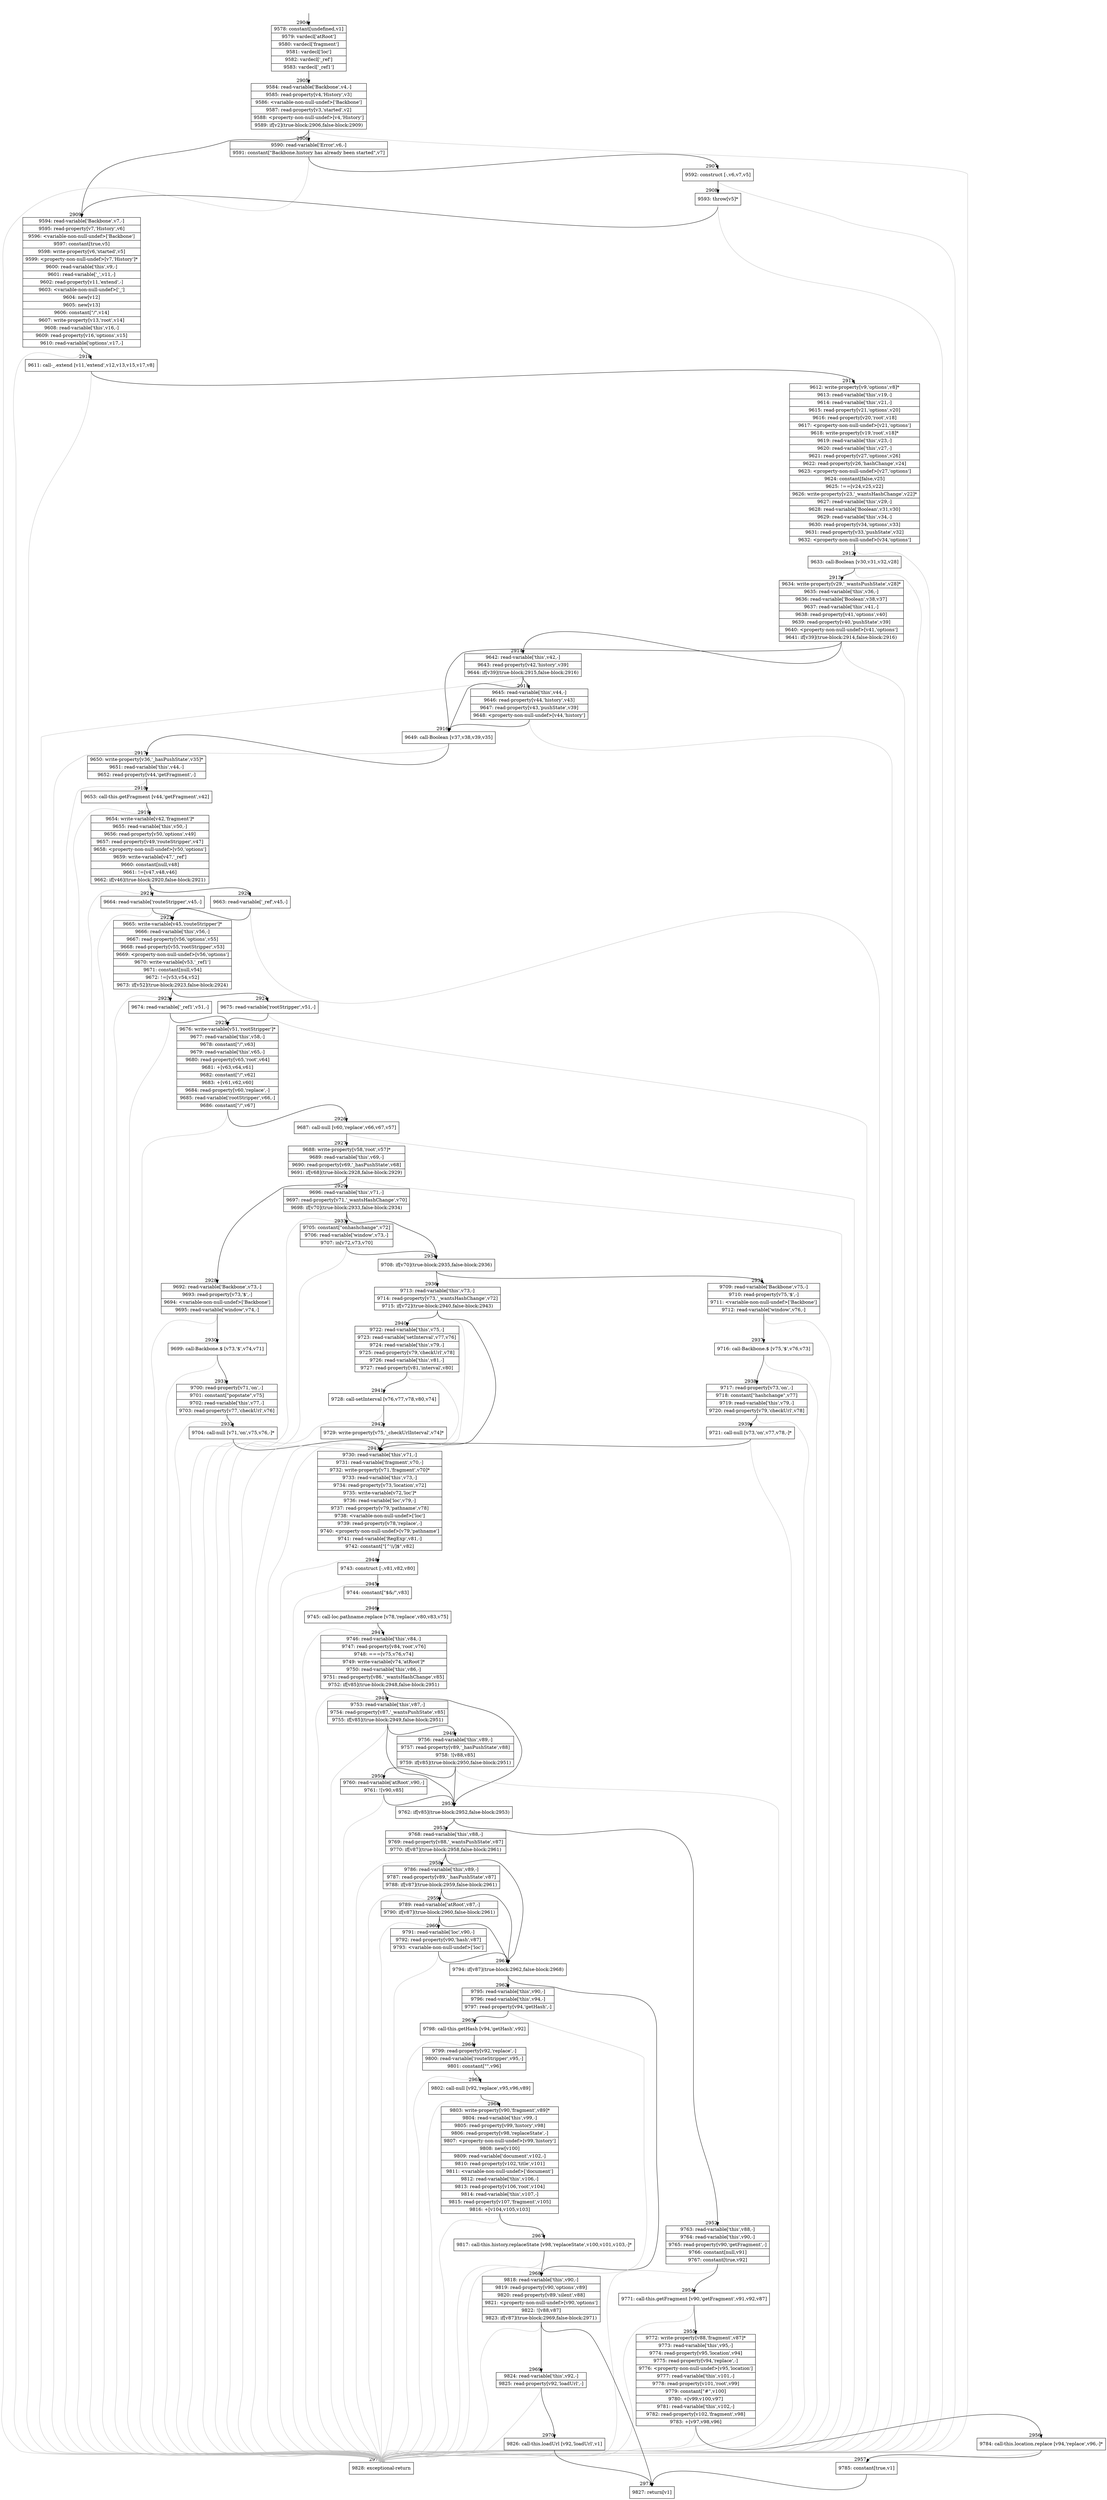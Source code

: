 digraph {
rankdir="TD"
BB_entry229[shape=none,label=""];
BB_entry229 -> BB2904 [tailport=s, headport=n, headlabel="    2904"]
BB2904 [shape=record label="{9578: constant[undefined,v1]|9579: vardecl['atRoot']|9580: vardecl['fragment']|9581: vardecl['loc']|9582: vardecl['_ref']|9583: vardecl['_ref1']}" ] 
BB2904 -> BB2905 [tailport=s, headport=n, headlabel="      2905"]
BB2905 [shape=record label="{9584: read-variable['Backbone',v4,-]|9585: read-property[v4,'History',v3]|9586: \<variable-non-null-undef\>['Backbone']|9587: read-property[v3,'started',v2]|9588: \<property-non-null-undef\>[v4,'History']|9589: if[v2](true-block:2906,false-block:2909)}" ] 
BB2905 -> BB2906 [tailport=s, headport=n, headlabel="      2906"]
BB2905 -> BB2909 [tailport=s, headport=n, headlabel="      2909"]
BB2905 -> BB2972 [tailport=s, headport=n, color=gray, headlabel="      2972"]
BB2906 [shape=record label="{9590: read-variable['Error',v6,-]|9591: constant[\"Backbone.history has already been started\",v7]}" ] 
BB2906 -> BB2907 [tailport=s, headport=n, headlabel="      2907"]
BB2906 -> BB2972 [tailport=s, headport=n, color=gray]
BB2907 [shape=record label="{9592: construct [-,v6,v7,v5]}" ] 
BB2907 -> BB2908 [tailport=s, headport=n, headlabel="      2908"]
BB2907 -> BB2972 [tailport=s, headport=n, color=gray]
BB2908 [shape=record label="{9593: throw[v5]*}" ] 
BB2908 -> BB2909 [tailport=s, headport=n]
BB2908 -> BB2972 [tailport=s, headport=n, color=gray]
BB2909 [shape=record label="{9594: read-variable['Backbone',v7,-]|9595: read-property[v7,'History',v6]|9596: \<variable-non-null-undef\>['Backbone']|9597: constant[true,v5]|9598: write-property[v6,'started',v5]|9599: \<property-non-null-undef\>[v7,'History']*|9600: read-variable['this',v9,-]|9601: read-variable['_',v11,-]|9602: read-property[v11,'extend',-]|9603: \<variable-non-null-undef\>['_']|9604: new[v12]|9605: new[v13]|9606: constant[\"/\",v14]|9607: write-property[v13,'root',v14]|9608: read-variable['this',v16,-]|9609: read-property[v16,'options',v15]|9610: read-variable['options',v17,-]}" ] 
BB2909 -> BB2910 [tailport=s, headport=n, headlabel="      2910"]
BB2909 -> BB2972 [tailport=s, headport=n, color=gray]
BB2910 [shape=record label="{9611: call-_.extend [v11,'extend',v12,v13,v15,v17,v8]}" ] 
BB2910 -> BB2911 [tailport=s, headport=n, headlabel="      2911"]
BB2910 -> BB2972 [tailport=s, headport=n, color=gray]
BB2911 [shape=record label="{9612: write-property[v9,'options',v8]*|9613: read-variable['this',v19,-]|9614: read-variable['this',v21,-]|9615: read-property[v21,'options',v20]|9616: read-property[v20,'root',v18]|9617: \<property-non-null-undef\>[v21,'options']|9618: write-property[v19,'root',v18]*|9619: read-variable['this',v23,-]|9620: read-variable['this',v27,-]|9621: read-property[v27,'options',v26]|9622: read-property[v26,'hashChange',v24]|9623: \<property-non-null-undef\>[v27,'options']|9624: constant[false,v25]|9625: !==[v24,v25,v22]|9626: write-property[v23,'_wantsHashChange',v22]*|9627: read-variable['this',v29,-]|9628: read-variable['Boolean',v31,v30]|9629: read-variable['this',v34,-]|9630: read-property[v34,'options',v33]|9631: read-property[v33,'pushState',v32]|9632: \<property-non-null-undef\>[v34,'options']}" ] 
BB2911 -> BB2912 [tailport=s, headport=n, headlabel="      2912"]
BB2911 -> BB2972 [tailport=s, headport=n, color=gray]
BB2912 [shape=record label="{9633: call-Boolean [v30,v31,v32,v28]}" ] 
BB2912 -> BB2913 [tailport=s, headport=n, headlabel="      2913"]
BB2912 -> BB2972 [tailport=s, headport=n, color=gray]
BB2913 [shape=record label="{9634: write-property[v29,'_wantsPushState',v28]*|9635: read-variable['this',v36,-]|9636: read-variable['Boolean',v38,v37]|9637: read-variable['this',v41,-]|9638: read-property[v41,'options',v40]|9639: read-property[v40,'pushState',v39]|9640: \<property-non-null-undef\>[v41,'options']|9641: if[v39](true-block:2914,false-block:2916)}" ] 
BB2913 -> BB2916 [tailport=s, headport=n, headlabel="      2916"]
BB2913 -> BB2914 [tailport=s, headport=n, headlabel="      2914"]
BB2913 -> BB2972 [tailport=s, headport=n, color=gray]
BB2914 [shape=record label="{9642: read-variable['this',v42,-]|9643: read-property[v42,'history',v39]|9644: if[v39](true-block:2915,false-block:2916)}" ] 
BB2914 -> BB2916 [tailport=s, headport=n]
BB2914 -> BB2915 [tailport=s, headport=n, headlabel="      2915"]
BB2914 -> BB2972 [tailport=s, headport=n, color=gray]
BB2915 [shape=record label="{9645: read-variable['this',v44,-]|9646: read-property[v44,'history',v43]|9647: read-property[v43,'pushState',v39]|9648: \<property-non-null-undef\>[v44,'history']}" ] 
BB2915 -> BB2916 [tailport=s, headport=n]
BB2915 -> BB2972 [tailport=s, headport=n, color=gray]
BB2916 [shape=record label="{9649: call-Boolean [v37,v38,v39,v35]}" ] 
BB2916 -> BB2917 [tailport=s, headport=n, headlabel="      2917"]
BB2916 -> BB2972 [tailport=s, headport=n, color=gray]
BB2917 [shape=record label="{9650: write-property[v36,'_hasPushState',v35]*|9651: read-variable['this',v44,-]|9652: read-property[v44,'getFragment',-]}" ] 
BB2917 -> BB2918 [tailport=s, headport=n, headlabel="      2918"]
BB2917 -> BB2972 [tailport=s, headport=n, color=gray]
BB2918 [shape=record label="{9653: call-this.getFragment [v44,'getFragment',v42]}" ] 
BB2918 -> BB2919 [tailport=s, headport=n, headlabel="      2919"]
BB2918 -> BB2972 [tailport=s, headport=n, color=gray]
BB2919 [shape=record label="{9654: write-variable[v42,'fragment']*|9655: read-variable['this',v50,-]|9656: read-property[v50,'options',v49]|9657: read-property[v49,'routeStripper',v47]|9658: \<property-non-null-undef\>[v50,'options']|9659: write-variable[v47,'_ref']|9660: constant[null,v48]|9661: !=[v47,v48,v46]|9662: if[v46](true-block:2920,false-block:2921)}" ] 
BB2919 -> BB2920 [tailport=s, headport=n, headlabel="      2920"]
BB2919 -> BB2921 [tailport=s, headport=n, headlabel="      2921"]
BB2919 -> BB2972 [tailport=s, headport=n, color=gray]
BB2920 [shape=record label="{9663: read-variable['_ref',v45,-]}" ] 
BB2920 -> BB2922 [tailport=s, headport=n, headlabel="      2922"]
BB2920 -> BB2972 [tailport=s, headport=n, color=gray]
BB2921 [shape=record label="{9664: read-variable['routeStripper',v45,-]}" ] 
BB2921 -> BB2922 [tailport=s, headport=n]
BB2921 -> BB2972 [tailport=s, headport=n, color=gray]
BB2922 [shape=record label="{9665: write-variable[v45,'routeStripper']*|9666: read-variable['this',v56,-]|9667: read-property[v56,'options',v55]|9668: read-property[v55,'rootStripper',v53]|9669: \<property-non-null-undef\>[v56,'options']|9670: write-variable[v53,'_ref1']|9671: constant[null,v54]|9672: !=[v53,v54,v52]|9673: if[v52](true-block:2923,false-block:2924)}" ] 
BB2922 -> BB2923 [tailport=s, headport=n, headlabel="      2923"]
BB2922 -> BB2924 [tailport=s, headport=n, headlabel="      2924"]
BB2922 -> BB2972 [tailport=s, headport=n, color=gray]
BB2923 [shape=record label="{9674: read-variable['_ref1',v51,-]}" ] 
BB2923 -> BB2925 [tailport=s, headport=n, headlabel="      2925"]
BB2923 -> BB2972 [tailport=s, headport=n, color=gray]
BB2924 [shape=record label="{9675: read-variable['rootStripper',v51,-]}" ] 
BB2924 -> BB2925 [tailport=s, headport=n]
BB2924 -> BB2972 [tailport=s, headport=n, color=gray]
BB2925 [shape=record label="{9676: write-variable[v51,'rootStripper']*|9677: read-variable['this',v58,-]|9678: constant[\"/\",v63]|9679: read-variable['this',v65,-]|9680: read-property[v65,'root',v64]|9681: +[v63,v64,v61]|9682: constant[\"/\",v62]|9683: +[v61,v62,v60]|9684: read-property[v60,'replace',-]|9685: read-variable['rootStripper',v66,-]|9686: constant[\"/\",v67]}" ] 
BB2925 -> BB2926 [tailport=s, headport=n, headlabel="      2926"]
BB2925 -> BB2972 [tailport=s, headport=n, color=gray]
BB2926 [shape=record label="{9687: call-null [v60,'replace',v66,v67,v57]}" ] 
BB2926 -> BB2927 [tailport=s, headport=n, headlabel="      2927"]
BB2926 -> BB2972 [tailport=s, headport=n, color=gray]
BB2927 [shape=record label="{9688: write-property[v58,'root',v57]*|9689: read-variable['this',v69,-]|9690: read-property[v69,'_hasPushState',v68]|9691: if[v68](true-block:2928,false-block:2929)}" ] 
BB2927 -> BB2928 [tailport=s, headport=n, headlabel="      2928"]
BB2927 -> BB2929 [tailport=s, headport=n, headlabel="      2929"]
BB2927 -> BB2972 [tailport=s, headport=n, color=gray]
BB2928 [shape=record label="{9692: read-variable['Backbone',v73,-]|9693: read-property[v73,'$',-]|9694: \<variable-non-null-undef\>['Backbone']|9695: read-variable['window',v74,-]}" ] 
BB2928 -> BB2930 [tailport=s, headport=n, headlabel="      2930"]
BB2928 -> BB2972 [tailport=s, headport=n, color=gray]
BB2929 [shape=record label="{9696: read-variable['this',v71,-]|9697: read-property[v71,'_wantsHashChange',v70]|9698: if[v70](true-block:2933,false-block:2934)}" ] 
BB2929 -> BB2934 [tailport=s, headport=n, headlabel="      2934"]
BB2929 -> BB2933 [tailport=s, headport=n, headlabel="      2933"]
BB2929 -> BB2972 [tailport=s, headport=n, color=gray]
BB2930 [shape=record label="{9699: call-Backbone.$ [v73,'$',v74,v71]}" ] 
BB2930 -> BB2931 [tailport=s, headport=n, headlabel="      2931"]
BB2930 -> BB2972 [tailport=s, headport=n, color=gray]
BB2931 [shape=record label="{9700: read-property[v71,'on',-]|9701: constant[\"popstate\",v75]|9702: read-variable['this',v77,-]|9703: read-property[v77,'checkUrl',v76]}" ] 
BB2931 -> BB2932 [tailport=s, headport=n, headlabel="      2932"]
BB2931 -> BB2972 [tailport=s, headport=n, color=gray]
BB2932 [shape=record label="{9704: call-null [v71,'on',v75,v76,-]*}" ] 
BB2932 -> BB2943 [tailport=s, headport=n, headlabel="      2943"]
BB2932 -> BB2972 [tailport=s, headport=n, color=gray]
BB2933 [shape=record label="{9705: constant[\"onhashchange\",v72]|9706: read-variable['window',v73,-]|9707: in[v72,v73,v70]}" ] 
BB2933 -> BB2934 [tailport=s, headport=n]
BB2933 -> BB2972 [tailport=s, headport=n, color=gray]
BB2934 [shape=record label="{9708: if[v70](true-block:2935,false-block:2936)}" ] 
BB2934 -> BB2935 [tailport=s, headport=n, headlabel="      2935"]
BB2934 -> BB2936 [tailport=s, headport=n, headlabel="      2936"]
BB2935 [shape=record label="{9709: read-variable['Backbone',v75,-]|9710: read-property[v75,'$',-]|9711: \<variable-non-null-undef\>['Backbone']|9712: read-variable['window',v76,-]}" ] 
BB2935 -> BB2937 [tailport=s, headport=n, headlabel="      2937"]
BB2935 -> BB2972 [tailport=s, headport=n, color=gray]
BB2936 [shape=record label="{9713: read-variable['this',v73,-]|9714: read-property[v73,'_wantsHashChange',v72]|9715: if[v72](true-block:2940,false-block:2943)}" ] 
BB2936 -> BB2940 [tailport=s, headport=n, headlabel="      2940"]
BB2936 -> BB2943 [tailport=s, headport=n]
BB2936 -> BB2972 [tailport=s, headport=n, color=gray]
BB2937 [shape=record label="{9716: call-Backbone.$ [v75,'$',v76,v73]}" ] 
BB2937 -> BB2938 [tailport=s, headport=n, headlabel="      2938"]
BB2937 -> BB2972 [tailport=s, headport=n, color=gray]
BB2938 [shape=record label="{9717: read-property[v73,'on',-]|9718: constant[\"hashchange\",v77]|9719: read-variable['this',v79,-]|9720: read-property[v79,'checkUrl',v78]}" ] 
BB2938 -> BB2939 [tailport=s, headport=n, headlabel="      2939"]
BB2938 -> BB2972 [tailport=s, headport=n, color=gray]
BB2939 [shape=record label="{9721: call-null [v73,'on',v77,v78,-]*}" ] 
BB2939 -> BB2943 [tailport=s, headport=n]
BB2939 -> BB2972 [tailport=s, headport=n, color=gray]
BB2940 [shape=record label="{9722: read-variable['this',v75,-]|9723: read-variable['setInterval',v77,v76]|9724: read-variable['this',v79,-]|9725: read-property[v79,'checkUrl',v78]|9726: read-variable['this',v81,-]|9727: read-property[v81,'interval',v80]}" ] 
BB2940 -> BB2941 [tailport=s, headport=n, headlabel="      2941"]
BB2940 -> BB2972 [tailport=s, headport=n, color=gray]
BB2941 [shape=record label="{9728: call-setInterval [v76,v77,v78,v80,v74]}" ] 
BB2941 -> BB2942 [tailport=s, headport=n, headlabel="      2942"]
BB2941 -> BB2972 [tailport=s, headport=n, color=gray]
BB2942 [shape=record label="{9729: write-property[v75,'_checkUrlInterval',v74]*}" ] 
BB2942 -> BB2943 [tailport=s, headport=n]
BB2942 -> BB2972 [tailport=s, headport=n, color=gray]
BB2943 [shape=record label="{9730: read-variable['this',v71,-]|9731: read-variable['fragment',v70,-]|9732: write-property[v71,'fragment',v70]*|9733: read-variable['this',v73,-]|9734: read-property[v73,'location',v72]|9735: write-variable[v72,'loc']*|9736: read-variable['loc',v79,-]|9737: read-property[v79,'pathname',v78]|9738: \<variable-non-null-undef\>['loc']|9739: read-property[v78,'replace',-]|9740: \<property-non-null-undef\>[v79,'pathname']|9741: read-variable['RegExp',v81,-]|9742: constant[\"[^\\\\/]$\",v82]}" ] 
BB2943 -> BB2944 [tailport=s, headport=n, headlabel="      2944"]
BB2943 -> BB2972 [tailport=s, headport=n, color=gray]
BB2944 [shape=record label="{9743: construct [-,v81,v82,v80]}" ] 
BB2944 -> BB2945 [tailport=s, headport=n, headlabel="      2945"]
BB2944 -> BB2972 [tailport=s, headport=n, color=gray]
BB2945 [shape=record label="{9744: constant[\"$&/\",v83]}" ] 
BB2945 -> BB2946 [tailport=s, headport=n, headlabel="      2946"]
BB2946 [shape=record label="{9745: call-loc.pathname.replace [v78,'replace',v80,v83,v75]}" ] 
BB2946 -> BB2947 [tailport=s, headport=n, headlabel="      2947"]
BB2946 -> BB2972 [tailport=s, headport=n, color=gray]
BB2947 [shape=record label="{9746: read-variable['this',v84,-]|9747: read-property[v84,'root',v76]|9748: ===[v75,v76,v74]|9749: write-variable[v74,'atRoot']*|9750: read-variable['this',v86,-]|9751: read-property[v86,'_wantsHashChange',v85]|9752: if[v85](true-block:2948,false-block:2951)}" ] 
BB2947 -> BB2951 [tailport=s, headport=n, headlabel="      2951"]
BB2947 -> BB2948 [tailport=s, headport=n, headlabel="      2948"]
BB2947 -> BB2972 [tailport=s, headport=n, color=gray]
BB2948 [shape=record label="{9753: read-variable['this',v87,-]|9754: read-property[v87,'_wantsPushState',v85]|9755: if[v85](true-block:2949,false-block:2951)}" ] 
BB2948 -> BB2951 [tailport=s, headport=n]
BB2948 -> BB2949 [tailport=s, headport=n, headlabel="      2949"]
BB2948 -> BB2972 [tailport=s, headport=n, color=gray]
BB2949 [shape=record label="{9756: read-variable['this',v89,-]|9757: read-property[v89,'_hasPushState',v88]|9758: ![v88,v85]|9759: if[v85](true-block:2950,false-block:2951)}" ] 
BB2949 -> BB2951 [tailport=s, headport=n]
BB2949 -> BB2950 [tailport=s, headport=n, headlabel="      2950"]
BB2949 -> BB2972 [tailport=s, headport=n, color=gray]
BB2950 [shape=record label="{9760: read-variable['atRoot',v90,-]|9761: ![v90,v85]}" ] 
BB2950 -> BB2951 [tailport=s, headport=n]
BB2950 -> BB2972 [tailport=s, headport=n, color=gray]
BB2951 [shape=record label="{9762: if[v85](true-block:2952,false-block:2953)}" ] 
BB2951 -> BB2952 [tailport=s, headport=n, headlabel="      2952"]
BB2951 -> BB2953 [tailport=s, headport=n, headlabel="      2953"]
BB2952 [shape=record label="{9763: read-variable['this',v88,-]|9764: read-variable['this',v90,-]|9765: read-property[v90,'getFragment',-]|9766: constant[null,v91]|9767: constant[true,v92]}" ] 
BB2952 -> BB2954 [tailport=s, headport=n, headlabel="      2954"]
BB2952 -> BB2972 [tailport=s, headport=n, color=gray]
BB2953 [shape=record label="{9768: read-variable['this',v88,-]|9769: read-property[v88,'_wantsPushState',v87]|9770: if[v87](true-block:2958,false-block:2961)}" ] 
BB2953 -> BB2961 [tailport=s, headport=n, headlabel="      2961"]
BB2953 -> BB2958 [tailport=s, headport=n, headlabel="      2958"]
BB2953 -> BB2972 [tailport=s, headport=n, color=gray]
BB2954 [shape=record label="{9771: call-this.getFragment [v90,'getFragment',v91,v92,v87]}" ] 
BB2954 -> BB2955 [tailport=s, headport=n, headlabel="      2955"]
BB2954 -> BB2972 [tailport=s, headport=n, color=gray]
BB2955 [shape=record label="{9772: write-property[v88,'fragment',v87]*|9773: read-variable['this',v95,-]|9774: read-property[v95,'location',v94]|9775: read-property[v94,'replace',-]|9776: \<property-non-null-undef\>[v95,'location']|9777: read-variable['this',v101,-]|9778: read-property[v101,'root',v99]|9779: constant[\"#\",v100]|9780: +[v99,v100,v97]|9781: read-variable['this',v102,-]|9782: read-property[v102,'fragment',v98]|9783: +[v97,v98,v96]}" ] 
BB2955 -> BB2956 [tailport=s, headport=n, headlabel="      2956"]
BB2955 -> BB2972 [tailport=s, headport=n, color=gray]
BB2956 [shape=record label="{9784: call-this.location.replace [v94,'replace',v96,-]*}" ] 
BB2956 -> BB2957 [tailport=s, headport=n, headlabel="      2957"]
BB2956 -> BB2972 [tailport=s, headport=n, color=gray]
BB2957 [shape=record label="{9785: constant[true,v1]}" ] 
BB2957 -> BB2971 [tailport=s, headport=n, headlabel="      2971"]
BB2958 [shape=record label="{9786: read-variable['this',v89,-]|9787: read-property[v89,'_hasPushState',v87]|9788: if[v87](true-block:2959,false-block:2961)}" ] 
BB2958 -> BB2961 [tailport=s, headport=n]
BB2958 -> BB2959 [tailport=s, headport=n, headlabel="      2959"]
BB2958 -> BB2972 [tailport=s, headport=n, color=gray]
BB2959 [shape=record label="{9789: read-variable['atRoot',v87,-]|9790: if[v87](true-block:2960,false-block:2961)}" ] 
BB2959 -> BB2961 [tailport=s, headport=n]
BB2959 -> BB2960 [tailport=s, headport=n, headlabel="      2960"]
BB2959 -> BB2972 [tailport=s, headport=n, color=gray]
BB2960 [shape=record label="{9791: read-variable['loc',v90,-]|9792: read-property[v90,'hash',v87]|9793: \<variable-non-null-undef\>['loc']}" ] 
BB2960 -> BB2961 [tailport=s, headport=n]
BB2960 -> BB2972 [tailport=s, headport=n, color=gray]
BB2961 [shape=record label="{9794: if[v87](true-block:2962,false-block:2968)}" ] 
BB2961 -> BB2962 [tailport=s, headport=n, headlabel="      2962"]
BB2961 -> BB2968 [tailport=s, headport=n, headlabel="      2968"]
BB2962 [shape=record label="{9795: read-variable['this',v90,-]|9796: read-variable['this',v94,-]|9797: read-property[v94,'getHash',-]}" ] 
BB2962 -> BB2963 [tailport=s, headport=n, headlabel="      2963"]
BB2962 -> BB2972 [tailport=s, headport=n, color=gray]
BB2963 [shape=record label="{9798: call-this.getHash [v94,'getHash',v92]}" ] 
BB2963 -> BB2964 [tailport=s, headport=n, headlabel="      2964"]
BB2963 -> BB2972 [tailport=s, headport=n, color=gray]
BB2964 [shape=record label="{9799: read-property[v92,'replace',-]|9800: read-variable['routeStripper',v95,-]|9801: constant[\"\",v96]}" ] 
BB2964 -> BB2965 [tailport=s, headport=n, headlabel="      2965"]
BB2964 -> BB2972 [tailport=s, headport=n, color=gray]
BB2965 [shape=record label="{9802: call-null [v92,'replace',v95,v96,v89]}" ] 
BB2965 -> BB2966 [tailport=s, headport=n, headlabel="      2966"]
BB2965 -> BB2972 [tailport=s, headport=n, color=gray]
BB2966 [shape=record label="{9803: write-property[v90,'fragment',v89]*|9804: read-variable['this',v99,-]|9805: read-property[v99,'history',v98]|9806: read-property[v98,'replaceState',-]|9807: \<property-non-null-undef\>[v99,'history']|9808: new[v100]|9809: read-variable['document',v102,-]|9810: read-property[v102,'title',v101]|9811: \<variable-non-null-undef\>['document']|9812: read-variable['this',v106,-]|9813: read-property[v106,'root',v104]|9814: read-variable['this',v107,-]|9815: read-property[v107,'fragment',v105]|9816: +[v104,v105,v103]}" ] 
BB2966 -> BB2967 [tailport=s, headport=n, headlabel="      2967"]
BB2966 -> BB2972 [tailport=s, headport=n, color=gray]
BB2967 [shape=record label="{9817: call-this.history.replaceState [v98,'replaceState',v100,v101,v103,-]*}" ] 
BB2967 -> BB2968 [tailport=s, headport=n]
BB2967 -> BB2972 [tailport=s, headport=n, color=gray]
BB2968 [shape=record label="{9818: read-variable['this',v90,-]|9819: read-property[v90,'options',v89]|9820: read-property[v89,'silent',v88]|9821: \<property-non-null-undef\>[v90,'options']|9822: ![v88,v87]|9823: if[v87](true-block:2969,false-block:2971)}" ] 
BB2968 -> BB2969 [tailport=s, headport=n, headlabel="      2969"]
BB2968 -> BB2971 [tailport=s, headport=n]
BB2968 -> BB2972 [tailport=s, headport=n, color=gray]
BB2969 [shape=record label="{9824: read-variable['this',v92,-]|9825: read-property[v92,'loadUrl',-]}" ] 
BB2969 -> BB2970 [tailport=s, headport=n, headlabel="      2970"]
BB2969 -> BB2972 [tailport=s, headport=n, color=gray]
BB2970 [shape=record label="{9826: call-this.loadUrl [v92,'loadUrl',v1]}" ] 
BB2970 -> BB2971 [tailport=s, headport=n]
BB2970 -> BB2972 [tailport=s, headport=n, color=gray]
BB2971 [shape=record label="{9827: return[v1]}" ] 
BB2972 [shape=record label="{9828: exceptional-return}" ] 
//#$~ 2580
}
